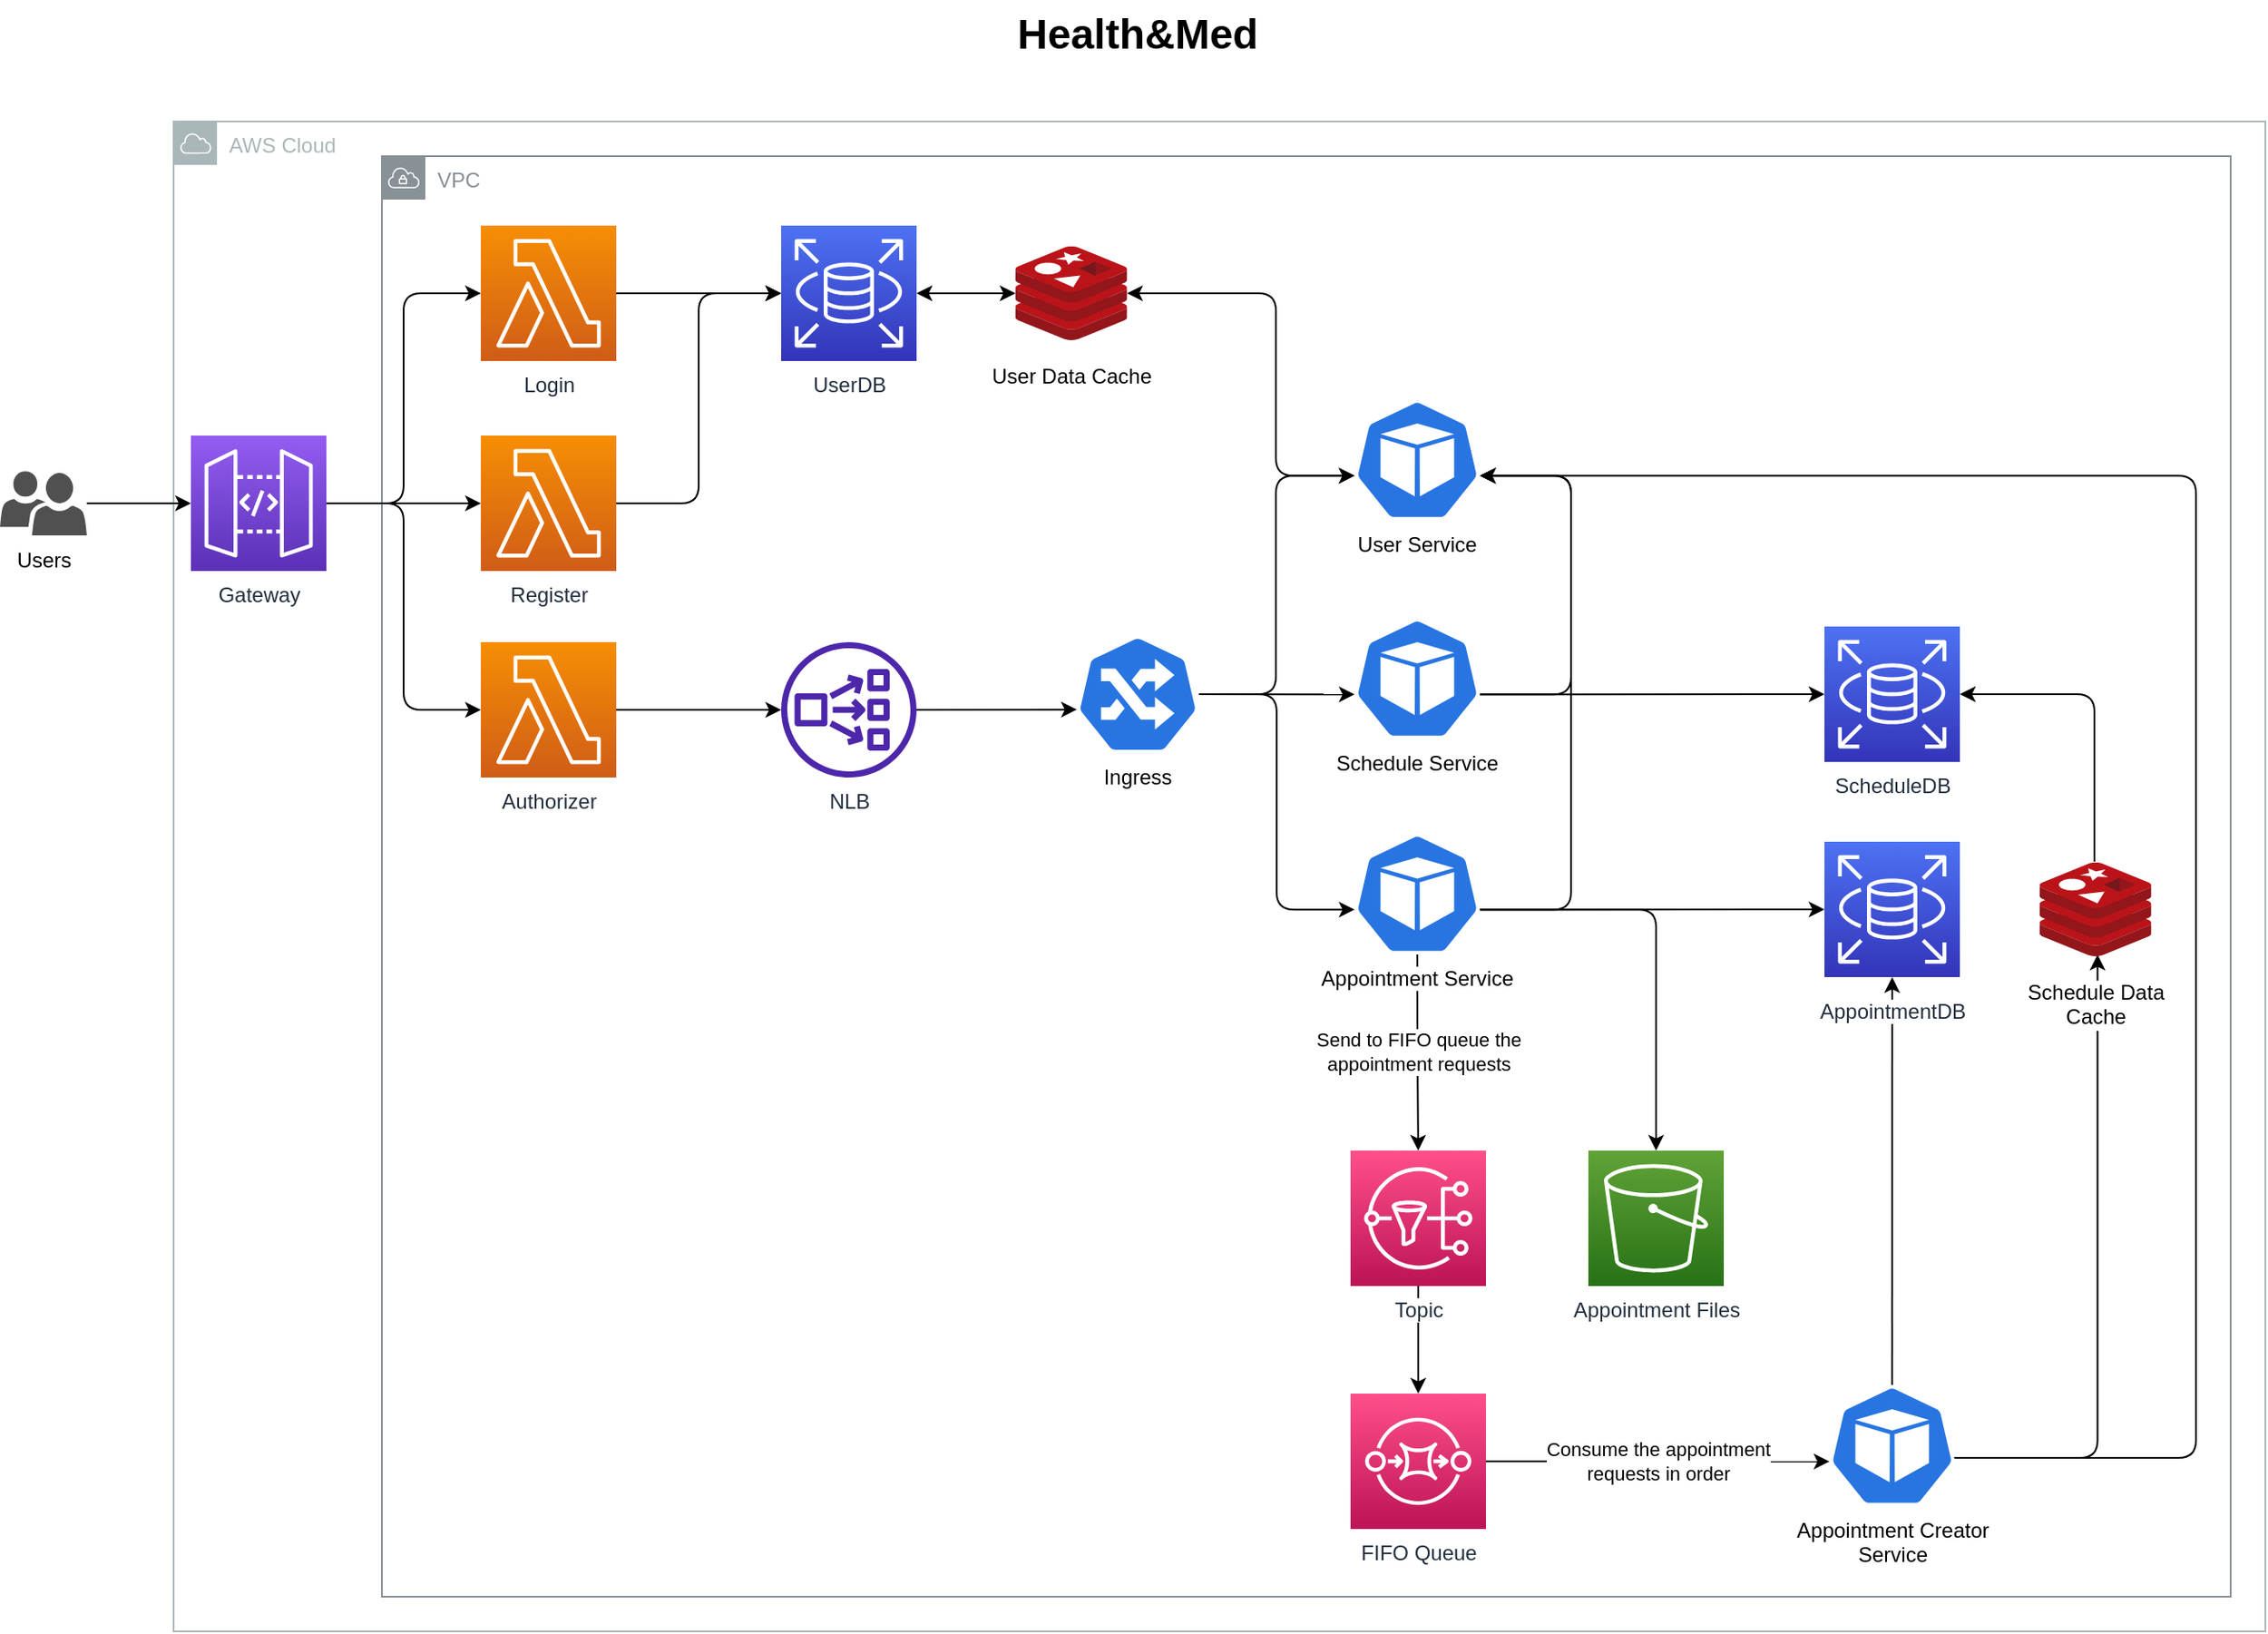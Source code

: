 <mxfile scale="1" border="10">
    <diagram id="gdUvleXatDT4JzoaOzgu" name="Arquitetura">
        <mxGraphModel dx="618" dy="477" grid="1" gridSize="10" guides="1" tooltips="1" connect="1" arrows="1" fold="1" page="1" pageScale="1" pageWidth="850" pageHeight="1100" background="#ffffff" math="0" shadow="0">
            <root>
                <mxCell id="0"/>
                <mxCell id="1" parent="0"/>
                <mxCell id="h52EhWeXdkFsN7Ld-P_R-19" value="AWS Cloud" style="sketch=0;outlineConnect=0;gradientColor=none;html=1;whiteSpace=wrap;fontSize=12;fontStyle=0;shape=mxgraph.aws4.group;grIcon=mxgraph.aws4.group_aws_cloud;strokeColor=#AAB7B8;fillColor=none;verticalAlign=top;align=left;spacingLeft=30;fontColor=#AAB7B8;dashed=0;labelBackgroundColor=default;rounded=1;" parent="1" vertex="1">
                    <mxGeometry x="125" y="90" width="1205" height="870" as="geometry"/>
                </mxCell>
                <mxCell id="2" value="Health&amp;amp;Med" style="text;strokeColor=none;fillColor=none;html=1;fontSize=24;fontStyle=1;verticalAlign=middle;align=center;rounded=1;" parent="1" vertex="1">
                    <mxGeometry x="630.42" y="20" width="100" height="40" as="geometry"/>
                </mxCell>
                <mxCell id="h52EhWeXdkFsN7Ld-P_R-56" style="edgeStyle=orthogonalEdgeStyle;curved=1;html=1;entryX=0;entryY=0.5;entryDx=0;entryDy=0;entryPerimeter=0;rounded=1;" parent="1" source="h52EhWeXdkFsN7Ld-P_R-12" target="h52EhWeXdkFsN7Ld-P_R-22" edge="1">
                    <mxGeometry relative="1" as="geometry"/>
                </mxCell>
                <mxCell id="h52EhWeXdkFsN7Ld-P_R-12" value="Users" style="sketch=0;pointerEvents=1;shadow=0;dashed=0;html=1;strokeColor=none;labelPosition=center;verticalLabelPosition=bottom;verticalAlign=top;align=center;fillColor=#505050;shape=mxgraph.mscae.intune.user_group;labelBackgroundColor=default;rounded=1;" parent="1" vertex="1">
                    <mxGeometry x="25" y="291.5" width="50" height="37" as="geometry"/>
                </mxCell>
                <mxCell id="h52EhWeXdkFsN7Ld-P_R-20" value="VPC" style="sketch=0;outlineConnect=0;gradientColor=none;html=1;whiteSpace=wrap;fontSize=12;fontStyle=0;shape=mxgraph.aws4.group;grIcon=mxgraph.aws4.group_vpc;strokeColor=#879196;fillColor=none;verticalAlign=top;align=left;spacingLeft=30;fontColor=#879196;dashed=0;labelBackgroundColor=default;rounded=1;" parent="1" vertex="1">
                    <mxGeometry x="245" y="110" width="1065" height="830" as="geometry"/>
                </mxCell>
                <mxCell id="h52EhWeXdkFsN7Ld-P_R-26" style="edgeStyle=orthogonalEdgeStyle;curved=1;html=1;entryX=0;entryY=0.5;entryDx=0;entryDy=0;entryPerimeter=0;rounded=1;" parent="1" source="h52EhWeXdkFsN7Ld-P_R-22" target="h52EhWeXdkFsN7Ld-P_R-23" edge="1">
                    <mxGeometry relative="1" as="geometry"/>
                </mxCell>
                <mxCell id="h52EhWeXdkFsN7Ld-P_R-27" style="edgeStyle=orthogonalEdgeStyle;html=1;entryX=0;entryY=0.5;entryDx=0;entryDy=0;entryPerimeter=0;rounded=1;" parent="1" source="h52EhWeXdkFsN7Ld-P_R-22" target="h52EhWeXdkFsN7Ld-P_R-25" edge="1">
                    <mxGeometry relative="1" as="geometry"/>
                </mxCell>
                <mxCell id="h52EhWeXdkFsN7Ld-P_R-28" style="edgeStyle=orthogonalEdgeStyle;html=1;entryX=0;entryY=0.5;entryDx=0;entryDy=0;entryPerimeter=0;rounded=1;" parent="1" source="h52EhWeXdkFsN7Ld-P_R-22" target="h52EhWeXdkFsN7Ld-P_R-24" edge="1">
                    <mxGeometry relative="1" as="geometry"/>
                </mxCell>
                <mxCell id="h52EhWeXdkFsN7Ld-P_R-22" value="Gateway" style="sketch=0;points=[[0,0,0],[0.25,0,0],[0.5,0,0],[0.75,0,0],[1,0,0],[0,1,0],[0.25,1,0],[0.5,1,0],[0.75,1,0],[1,1,0],[0,0.25,0],[0,0.5,0],[0,0.75,0],[1,0.25,0],[1,0.5,0],[1,0.75,0]];outlineConnect=0;fontColor=#232F3E;gradientColor=#945DF2;gradientDirection=north;fillColor=#5A30B5;strokeColor=#ffffff;dashed=0;verticalLabelPosition=bottom;verticalAlign=top;align=center;html=1;fontSize=12;fontStyle=0;aspect=fixed;shape=mxgraph.aws4.resourceIcon;resIcon=mxgraph.aws4.api_gateway;labelBackgroundColor=default;rounded=1;" parent="1" vertex="1">
                    <mxGeometry x="135" y="271" width="78" height="78" as="geometry"/>
                </mxCell>
                <mxCell id="h52EhWeXdkFsN7Ld-P_R-31" style="edgeStyle=orthogonalEdgeStyle;html=1;entryX=0;entryY=0.5;entryDx=0;entryDy=0;entryPerimeter=0;rounded=1;" parent="1" source="h52EhWeXdkFsN7Ld-P_R-23" target="h52EhWeXdkFsN7Ld-P_R-29" edge="1">
                    <mxGeometry relative="1" as="geometry"/>
                </mxCell>
                <mxCell id="h52EhWeXdkFsN7Ld-P_R-23" value="Register" style="sketch=0;points=[[0,0,0],[0.25,0,0],[0.5,0,0],[0.75,0,0],[1,0,0],[0,1,0],[0.25,1,0],[0.5,1,0],[0.75,1,0],[1,1,0],[0,0.25,0],[0,0.5,0],[0,0.75,0],[1,0.25,0],[1,0.5,0],[1,0.75,0]];outlineConnect=0;fontColor=#232F3E;gradientColor=#F78E04;gradientDirection=north;fillColor=#D05C17;strokeColor=#ffffff;dashed=0;verticalLabelPosition=bottom;verticalAlign=top;align=center;html=1;fontSize=12;fontStyle=0;aspect=fixed;shape=mxgraph.aws4.resourceIcon;resIcon=mxgraph.aws4.lambda;labelBackgroundColor=default;rounded=1;" parent="1" vertex="1">
                    <mxGeometry x="302" y="271" width="78" height="78" as="geometry"/>
                </mxCell>
                <mxCell id="h52EhWeXdkFsN7Ld-P_R-34" style="edgeStyle=orthogonalEdgeStyle;curved=1;html=1;rounded=1;" parent="1" source="h52EhWeXdkFsN7Ld-P_R-24" target="h52EhWeXdkFsN7Ld-P_R-32" edge="1">
                    <mxGeometry relative="1" as="geometry"/>
                </mxCell>
                <mxCell id="h52EhWeXdkFsN7Ld-P_R-24" value="Authorizer" style="sketch=0;points=[[0,0,0],[0.25,0,0],[0.5,0,0],[0.75,0,0],[1,0,0],[0,1,0],[0.25,1,0],[0.5,1,0],[0.75,1,0],[1,1,0],[0,0.25,0],[0,0.5,0],[0,0.75,0],[1,0.25,0],[1,0.5,0],[1,0.75,0]];outlineConnect=0;fontColor=#232F3E;gradientColor=#F78E04;gradientDirection=north;fillColor=#D05C17;strokeColor=#ffffff;dashed=0;verticalLabelPosition=bottom;verticalAlign=top;align=center;html=1;fontSize=12;fontStyle=0;aspect=fixed;shape=mxgraph.aws4.resourceIcon;resIcon=mxgraph.aws4.lambda;labelBackgroundColor=default;rounded=1;" parent="1" vertex="1">
                    <mxGeometry x="302" y="390" width="78" height="78" as="geometry"/>
                </mxCell>
                <mxCell id="h52EhWeXdkFsN7Ld-P_R-30" style="edgeStyle=orthogonalEdgeStyle;curved=1;html=1;entryX=0;entryY=0.5;entryDx=0;entryDy=0;entryPerimeter=0;rounded=1;" parent="1" source="h52EhWeXdkFsN7Ld-P_R-25" target="h52EhWeXdkFsN7Ld-P_R-29" edge="1">
                    <mxGeometry relative="1" as="geometry"/>
                </mxCell>
                <mxCell id="h52EhWeXdkFsN7Ld-P_R-25" value="Login" style="sketch=0;points=[[0,0,0],[0.25,0,0],[0.5,0,0],[0.75,0,0],[1,0,0],[0,1,0],[0.25,1,0],[0.5,1,0],[0.75,1,0],[1,1,0],[0,0.25,0],[0,0.5,0],[0,0.75,0],[1,0.25,0],[1,0.5,0],[1,0.75,0]];outlineConnect=0;fontColor=#232F3E;gradientColor=#F78E04;gradientDirection=north;fillColor=#D05C17;strokeColor=#ffffff;dashed=0;verticalLabelPosition=bottom;verticalAlign=top;align=center;html=1;fontSize=12;fontStyle=0;aspect=fixed;shape=mxgraph.aws4.resourceIcon;resIcon=mxgraph.aws4.lambda;labelBackgroundColor=default;rounded=1;" parent="1" vertex="1">
                    <mxGeometry x="302" y="150" width="78" height="78" as="geometry"/>
                </mxCell>
                <mxCell id="h52EhWeXdkFsN7Ld-P_R-70" style="edgeStyle=orthogonalEdgeStyle;curved=1;html=1;startArrow=classic;startFill=1;rounded=1;" parent="1" source="h52EhWeXdkFsN7Ld-P_R-29" target="h52EhWeXdkFsN7Ld-P_R-57" edge="1">
                    <mxGeometry relative="1" as="geometry"/>
                </mxCell>
                <mxCell id="h52EhWeXdkFsN7Ld-P_R-29" value="UserDB" style="sketch=0;points=[[0,0,0],[0.25,0,0],[0.5,0,0],[0.75,0,0],[1,0,0],[0,1,0],[0.25,1,0],[0.5,1,0],[0.75,1,0],[1,1,0],[0,0.25,0],[0,0.5,0],[0,0.75,0],[1,0.25,0],[1,0.5,0],[1,0.75,0]];outlineConnect=0;fontColor=#232F3E;gradientColor=#4D72F3;gradientDirection=north;fillColor=#3334B9;strokeColor=#ffffff;dashed=0;verticalLabelPosition=bottom;verticalAlign=top;align=center;html=1;fontSize=12;fontStyle=0;aspect=fixed;shape=mxgraph.aws4.resourceIcon;resIcon=mxgraph.aws4.rds;labelBackgroundColor=default;rounded=1;" parent="1" vertex="1">
                    <mxGeometry x="475" y="150" width="78" height="78" as="geometry"/>
                </mxCell>
                <mxCell id="h52EhWeXdkFsN7Ld-P_R-37" style="edgeStyle=orthogonalEdgeStyle;curved=1;html=1;entryX=0.005;entryY=0.63;entryDx=0;entryDy=0;entryPerimeter=0;rounded=1;" parent="1" source="h52EhWeXdkFsN7Ld-P_R-32" target="h52EhWeXdkFsN7Ld-P_R-35" edge="1">
                    <mxGeometry relative="1" as="geometry"/>
                </mxCell>
                <mxCell id="h52EhWeXdkFsN7Ld-P_R-32" value="NLB" style="sketch=0;outlineConnect=0;fontColor=#232F3E;gradientColor=none;fillColor=#4D27AA;strokeColor=none;dashed=0;verticalLabelPosition=bottom;verticalAlign=top;align=center;html=1;fontSize=12;fontStyle=0;aspect=fixed;pointerEvents=1;shape=mxgraph.aws4.network_load_balancer;labelBackgroundColor=default;rounded=1;" parent="1" vertex="1">
                    <mxGeometry x="475" y="390" width="78" height="78" as="geometry"/>
                </mxCell>
                <mxCell id="h52EhWeXdkFsN7Ld-P_R-41" style="edgeStyle=orthogonalEdgeStyle;curved=1;html=1;entryX=0.005;entryY=0.63;entryDx=0;entryDy=0;entryPerimeter=0;rounded=1;" parent="1" source="h52EhWeXdkFsN7Ld-P_R-35" target="h52EhWeXdkFsN7Ld-P_R-38" edge="1">
                    <mxGeometry relative="1" as="geometry"/>
                </mxCell>
                <mxCell id="h52EhWeXdkFsN7Ld-P_R-42" style="edgeStyle=orthogonalEdgeStyle;html=1;entryX=0.005;entryY=0.63;entryDx=0;entryDy=0;entryPerimeter=0;rounded=1;" parent="1" source="h52EhWeXdkFsN7Ld-P_R-35" target="h52EhWeXdkFsN7Ld-P_R-39" edge="1">
                    <mxGeometry relative="1" as="geometry">
                        <Array as="points">
                            <mxPoint x="760" y="420"/>
                            <mxPoint x="760" y="294"/>
                        </Array>
                    </mxGeometry>
                </mxCell>
                <mxCell id="h52EhWeXdkFsN7Ld-P_R-43" style="edgeStyle=orthogonalEdgeStyle;html=1;entryX=0.005;entryY=0.63;entryDx=0;entryDy=0;entryPerimeter=0;rounded=1;" parent="1" source="h52EhWeXdkFsN7Ld-P_R-35" target="h52EhWeXdkFsN7Ld-P_R-40" edge="1">
                    <mxGeometry relative="1" as="geometry"/>
                </mxCell>
                <mxCell id="h52EhWeXdkFsN7Ld-P_R-35" value="Ingress" style="sketch=0;html=1;dashed=0;whitespace=wrap;fillColor=#2875E2;strokeColor=#ffffff;points=[[0.005,0.63,0],[0.1,0.2,0],[0.9,0.2,0],[0.5,0,0],[0.995,0.63,0],[0.72,0.99,0],[0.5,1,0],[0.28,0.99,0]];verticalLabelPosition=bottom;align=center;verticalAlign=top;shape=mxgraph.kubernetes.icon;prIcon=ing;labelBackgroundColor=default;rounded=1;" parent="1" vertex="1">
                    <mxGeometry x="645" y="386" width="70.83" height="68" as="geometry"/>
                </mxCell>
                <mxCell id="h52EhWeXdkFsN7Ld-P_R-46" style="edgeStyle=orthogonalEdgeStyle;curved=1;html=1;entryX=0;entryY=0.5;entryDx=0;entryDy=0;entryPerimeter=0;exitX=0.995;exitY=0.63;exitDx=0;exitDy=0;exitPerimeter=0;rounded=1;" parent="1" source="h52EhWeXdkFsN7Ld-P_R-38" target="h52EhWeXdkFsN7Ld-P_R-45" edge="1">
                    <mxGeometry relative="1" as="geometry"/>
                </mxCell>
                <mxCell id="h52EhWeXdkFsN7Ld-P_R-72" style="edgeStyle=orthogonalEdgeStyle;html=1;entryX=0.995;entryY=0.63;entryDx=0;entryDy=0;entryPerimeter=0;startArrow=none;startFill=0;exitX=0.995;exitY=0.63;exitDx=0;exitDy=0;exitPerimeter=0;rounded=1;" parent="1" source="h52EhWeXdkFsN7Ld-P_R-38" target="h52EhWeXdkFsN7Ld-P_R-39" edge="1">
                    <mxGeometry relative="1" as="geometry">
                        <Array as="points">
                            <mxPoint x="930" y="420"/>
                            <mxPoint x="930" y="294"/>
                        </Array>
                    </mxGeometry>
                </mxCell>
                <mxCell id="h52EhWeXdkFsN7Ld-P_R-38" value="Schedule Service" style="sketch=0;html=1;dashed=0;whitespace=wrap;fillColor=#2875E2;strokeColor=#ffffff;points=[[0.005,0.63,0],[0.1,0.2,0],[0.9,0.2,0],[0.5,0,0],[0.995,0.63,0],[0.72,0.99,0],[0.5,1,0],[0.28,0.99,0]];verticalLabelPosition=bottom;align=center;verticalAlign=top;shape=mxgraph.kubernetes.icon;prIcon=pod;labelBackgroundColor=default;rounded=1;" parent="1" vertex="1">
                    <mxGeometry x="805" y="376" width="72.92" height="70" as="geometry"/>
                </mxCell>
                <mxCell id="h52EhWeXdkFsN7Ld-P_R-39" value="User Service" style="sketch=0;html=1;dashed=0;whitespace=wrap;fillColor=#2875E2;strokeColor=#ffffff;points=[[0.005,0.63,0],[0.1,0.2,0],[0.9,0.2,0],[0.5,0,0],[0.995,0.63,0],[0.72,0.99,0],[0.5,1,0],[0.28,0.99,0]];verticalLabelPosition=bottom;align=center;verticalAlign=top;shape=mxgraph.kubernetes.icon;prIcon=pod;labelBackgroundColor=default;rounded=1;" parent="1" vertex="1">
                    <mxGeometry x="805" y="250" width="72.92" height="70" as="geometry"/>
                </mxCell>
                <mxCell id="h52EhWeXdkFsN7Ld-P_R-48" style="edgeStyle=orthogonalEdgeStyle;curved=1;html=1;entryX=0;entryY=0.5;entryDx=0;entryDy=0;entryPerimeter=0;exitX=0.995;exitY=0.63;exitDx=0;exitDy=0;exitPerimeter=0;rounded=1;" parent="1" source="h52EhWeXdkFsN7Ld-P_R-40" target="h52EhWeXdkFsN7Ld-P_R-47" edge="1">
                    <mxGeometry relative="1" as="geometry"/>
                </mxCell>
                <mxCell id="h52EhWeXdkFsN7Ld-P_R-50" value="Send to FIFO queue the&lt;br&gt;appointment requests" style="edgeStyle=orthogonalEdgeStyle;curved=1;html=1;entryX=0.5;entryY=0;entryDx=0;entryDy=0;entryPerimeter=0;rounded=1;" parent="1" source="h52EhWeXdkFsN7Ld-P_R-40" target="h52EhWeXdkFsN7Ld-P_R-49" edge="1">
                    <mxGeometry relative="1" as="geometry"/>
                </mxCell>
                <mxCell id="h52EhWeXdkFsN7Ld-P_R-73" style="edgeStyle=orthogonalEdgeStyle;html=1;entryX=0.995;entryY=0.63;entryDx=0;entryDy=0;entryPerimeter=0;startArrow=none;startFill=0;exitX=0.995;exitY=0.63;exitDx=0;exitDy=0;exitPerimeter=0;rounded=1;" parent="1" source="h52EhWeXdkFsN7Ld-P_R-40" target="h52EhWeXdkFsN7Ld-P_R-39" edge="1">
                    <mxGeometry relative="1" as="geometry">
                        <Array as="points">
                            <mxPoint x="930" y="544"/>
                            <mxPoint x="930" y="294"/>
                        </Array>
                    </mxGeometry>
                </mxCell>
                <mxCell id="4" style="edgeStyle=orthogonalEdgeStyle;html=1;entryX=0.5;entryY=0;entryDx=0;entryDy=0;entryPerimeter=0;exitX=0.995;exitY=0.63;exitDx=0;exitDy=0;exitPerimeter=0;" edge="1" parent="1" source="h52EhWeXdkFsN7Ld-P_R-40" target="3">
                    <mxGeometry relative="1" as="geometry">
                        <Array as="points">
                            <mxPoint x="979" y="544"/>
                        </Array>
                    </mxGeometry>
                </mxCell>
                <mxCell id="h52EhWeXdkFsN7Ld-P_R-40" value="Appointment Service" style="sketch=0;html=1;dashed=0;whitespace=wrap;fillColor=#2875E2;strokeColor=#ffffff;points=[[0.005,0.63,0],[0.1,0.2,0],[0.9,0.2,0],[0.5,0,0],[0.995,0.63,0],[0.72,0.99,0],[0.5,1,0],[0.28,0.99,0]];verticalLabelPosition=bottom;align=center;verticalAlign=top;shape=mxgraph.kubernetes.icon;prIcon=pod;labelBackgroundColor=default;rounded=1;" parent="1" vertex="1">
                    <mxGeometry x="805" y="500" width="72.92" height="70" as="geometry"/>
                </mxCell>
                <mxCell id="h52EhWeXdkFsN7Ld-P_R-45" value="ScheduleDB" style="sketch=0;points=[[0,0,0],[0.25,0,0],[0.5,0,0],[0.75,0,0],[1,0,0],[0,1,0],[0.25,1,0],[0.5,1,0],[0.75,1,0],[1,1,0],[0,0.25,0],[0,0.5,0],[0,0.75,0],[1,0.25,0],[1,0.5,0],[1,0.75,0]];outlineConnect=0;fontColor=#232F3E;gradientColor=#4D72F3;gradientDirection=north;fillColor=#3334B9;strokeColor=#ffffff;dashed=0;verticalLabelPosition=bottom;verticalAlign=top;align=center;html=1;fontSize=12;fontStyle=0;aspect=fixed;shape=mxgraph.aws4.resourceIcon;resIcon=mxgraph.aws4.rds;labelBackgroundColor=default;rounded=1;" parent="1" vertex="1">
                    <mxGeometry x="1076" y="381" width="78" height="78" as="geometry"/>
                </mxCell>
                <mxCell id="h52EhWeXdkFsN7Ld-P_R-54" style="edgeStyle=orthogonalEdgeStyle;curved=1;html=1;entryX=0.5;entryY=0;entryDx=0;entryDy=0;entryPerimeter=0;rounded=1;" parent="1" source="h52EhWeXdkFsN7Ld-P_R-49" target="h52EhWeXdkFsN7Ld-P_R-53" edge="1">
                    <mxGeometry relative="1" as="geometry"/>
                </mxCell>
                <mxCell id="h52EhWeXdkFsN7Ld-P_R-49" value="Topic" style="sketch=0;points=[[0,0,0],[0.25,0,0],[0.5,0,0],[0.75,0,0],[1,0,0],[0,1,0],[0.25,1,0],[0.5,1,0],[0.75,1,0],[1,1,0],[0,0.25,0],[0,0.5,0],[0,0.75,0],[1,0.25,0],[1,0.5,0],[1,0.75,0]];outlineConnect=0;fontColor=#232F3E;gradientColor=#FF4F8B;gradientDirection=north;fillColor=#BC1356;strokeColor=#ffffff;dashed=0;verticalLabelPosition=bottom;verticalAlign=top;align=center;html=1;fontSize=12;fontStyle=0;aspect=fixed;shape=mxgraph.aws4.resourceIcon;resIcon=mxgraph.aws4.sns;labelBackgroundColor=default;rounded=1;" parent="1" vertex="1">
                    <mxGeometry x="803" y="683" width="78" height="78" as="geometry"/>
                </mxCell>
                <mxCell id="h52EhWeXdkFsN7Ld-P_R-63" value="Consume the appointment&lt;br&gt;requests in order" style="edgeStyle=orthogonalEdgeStyle;curved=1;html=1;entryX=0.005;entryY=0.63;entryDx=0;entryDy=0;entryPerimeter=0;rounded=1;" parent="1" source="h52EhWeXdkFsN7Ld-P_R-53" target="h52EhWeXdkFsN7Ld-P_R-62" edge="1">
                    <mxGeometry relative="1" as="geometry"/>
                </mxCell>
                <mxCell id="h52EhWeXdkFsN7Ld-P_R-53" value="FIFO Queue" style="sketch=0;points=[[0,0,0],[0.25,0,0],[0.5,0,0],[0.75,0,0],[1,0,0],[0,1,0],[0.25,1,0],[0.5,1,0],[0.75,1,0],[1,1,0],[0,0.25,0],[0,0.5,0],[0,0.75,0],[1,0.25,0],[1,0.5,0],[1,0.75,0]];outlineConnect=0;fontColor=#232F3E;gradientColor=#FF4F8B;gradientDirection=north;fillColor=#BC1356;strokeColor=#ffffff;dashed=0;verticalLabelPosition=bottom;verticalAlign=top;align=center;html=1;fontSize=12;fontStyle=0;aspect=fixed;shape=mxgraph.aws4.resourceIcon;resIcon=mxgraph.aws4.sqs;labelBackgroundColor=default;rounded=1;" parent="1" vertex="1">
                    <mxGeometry x="803" y="823" width="78" height="78" as="geometry"/>
                </mxCell>
                <mxCell id="h52EhWeXdkFsN7Ld-P_R-75" style="edgeStyle=orthogonalEdgeStyle;html=1;entryX=0.005;entryY=0.63;entryDx=0;entryDy=0;entryPerimeter=0;startArrow=classic;startFill=1;rounded=1;" parent="1" source="h52EhWeXdkFsN7Ld-P_R-57" target="h52EhWeXdkFsN7Ld-P_R-39" edge="1">
                    <mxGeometry relative="1" as="geometry">
                        <Array as="points">
                            <mxPoint x="760" y="189"/>
                            <mxPoint x="760" y="294"/>
                        </Array>
                    </mxGeometry>
                </mxCell>
                <mxCell id="h52EhWeXdkFsN7Ld-P_R-57" value="User Data Cache" style="sketch=0;aspect=fixed;html=1;points=[];align=center;image;fontSize=12;image=img/lib/mscae/Cache_Redis_Product.svg;labelBackgroundColor=default;strokeColor=default;spacingTop=7;rounded=1;" parent="1" vertex="1">
                    <mxGeometry x="610" y="162" width="64.29" height="54" as="geometry"/>
                </mxCell>
                <mxCell id="h52EhWeXdkFsN7Ld-P_R-64" style="edgeStyle=orthogonalEdgeStyle;curved=1;html=1;entryX=0.5;entryY=1;entryDx=0;entryDy=0;entryPerimeter=0;rounded=1;" parent="1" source="h52EhWeXdkFsN7Ld-P_R-62" target="h52EhWeXdkFsN7Ld-P_R-47" edge="1">
                    <mxGeometry relative="1" as="geometry"/>
                </mxCell>
                <mxCell id="h52EhWeXdkFsN7Ld-P_R-69" style="edgeStyle=orthogonalEdgeStyle;html=1;entryX=0.518;entryY=0.982;entryDx=0;entryDy=0;entryPerimeter=0;rounded=1;" parent="1" source="h52EhWeXdkFsN7Ld-P_R-62" target="h52EhWeXdkFsN7Ld-P_R-67" edge="1">
                    <mxGeometry relative="1" as="geometry">
                        <Array as="points">
                            <mxPoint x="1233" y="860"/>
                        </Array>
                    </mxGeometry>
                </mxCell>
                <mxCell id="h52EhWeXdkFsN7Ld-P_R-74" style="edgeStyle=orthogonalEdgeStyle;html=1;entryX=0.995;entryY=0.63;entryDx=0;entryDy=0;entryPerimeter=0;startArrow=none;startFill=0;rounded=1;" parent="1" target="h52EhWeXdkFsN7Ld-P_R-39" edge="1">
                    <mxGeometry relative="1" as="geometry">
                        <mxPoint x="1150" y="860" as="sourcePoint"/>
                        <Array as="points">
                            <mxPoint x="1151" y="860"/>
                            <mxPoint x="1290" y="860"/>
                            <mxPoint x="1290" y="294"/>
                        </Array>
                    </mxGeometry>
                </mxCell>
                <mxCell id="h52EhWeXdkFsN7Ld-P_R-62" value="Appointment Creator&lt;br&gt;Service" style="sketch=0;html=1;dashed=0;whitespace=wrap;fillColor=#2875E2;strokeColor=#ffffff;points=[[0.005,0.63,0],[0.1,0.2,0],[0.9,0.2,0],[0.5,0,0],[0.995,0.63,0],[0.72,0.99,0],[0.5,1,0],[0.28,0.99,0]];verticalLabelPosition=bottom;align=center;verticalAlign=top;shape=mxgraph.kubernetes.icon;prIcon=pod;labelBackgroundColor=default;rounded=1;" parent="1" vertex="1">
                    <mxGeometry x="1078.54" y="818" width="72.92" height="70" as="geometry"/>
                </mxCell>
                <mxCell id="h52EhWeXdkFsN7Ld-P_R-47" value="AppointmentDB" style="sketch=0;points=[[0,0,0],[0.25,0,0],[0.5,0,0],[0.75,0,0],[1,0,0],[0,1,0],[0.25,1,0],[0.5,1,0],[0.75,1,0],[1,1,0],[0,0.25,0],[0,0.5,0],[0,0.75,0],[1,0.25,0],[1,0.5,0],[1,0.75,0]];outlineConnect=0;fontColor=#232F3E;gradientColor=#4D72F3;gradientDirection=north;fillColor=#3334B9;strokeColor=#ffffff;dashed=0;verticalLabelPosition=bottom;verticalAlign=top;align=center;html=1;fontSize=12;fontStyle=0;aspect=fixed;shape=mxgraph.aws4.resourceIcon;resIcon=mxgraph.aws4.rds;labelBackgroundColor=default;spacingTop=6;rounded=1;" parent="1" vertex="1">
                    <mxGeometry x="1076" y="505" width="78" height="78" as="geometry"/>
                </mxCell>
                <mxCell id="h52EhWeXdkFsN7Ld-P_R-68" style="edgeStyle=orthogonalEdgeStyle;html=1;entryX=1;entryY=0.5;entryDx=0;entryDy=0;entryPerimeter=0;exitX=0.49;exitY=-0.009;exitDx=0;exitDy=0;exitPerimeter=0;rounded=1;" parent="1" source="h52EhWeXdkFsN7Ld-P_R-67" target="h52EhWeXdkFsN7Ld-P_R-45" edge="1">
                    <mxGeometry relative="1" as="geometry"/>
                </mxCell>
                <mxCell id="h52EhWeXdkFsN7Ld-P_R-67" value="Schedule Data&lt;br&gt;Cache" style="sketch=0;aspect=fixed;html=1;points=[];align=center;image;fontSize=12;image=img/lib/mscae/Cache_Redis_Product.svg;labelBackgroundColor=default;strokeColor=default;spacingTop=7;rounded=1;" parent="1" vertex="1">
                    <mxGeometry x="1200" y="517" width="64.29" height="54" as="geometry"/>
                </mxCell>
                <mxCell id="3" value="Appointment Files" style="sketch=0;points=[[0,0,0],[0.25,0,0],[0.5,0,0],[0.75,0,0],[1,0,0],[0,1,0],[0.25,1,0],[0.5,1,0],[0.75,1,0],[1,1,0],[0,0.25,0],[0,0.5,0],[0,0.75,0],[1,0.25,0],[1,0.5,0],[1,0.75,0]];outlineConnect=0;fontColor=#232F3E;gradientColor=#60A337;gradientDirection=north;fillColor=#277116;strokeColor=#ffffff;dashed=0;verticalLabelPosition=bottom;verticalAlign=top;align=center;html=1;fontSize=12;fontStyle=0;aspect=fixed;shape=mxgraph.aws4.resourceIcon;resIcon=mxgraph.aws4.s3;" vertex="1" parent="1">
                    <mxGeometry x="940" y="683" width="78" height="78" as="geometry"/>
                </mxCell>
            </root>
        </mxGraphModel>
    </diagram>
</mxfile>